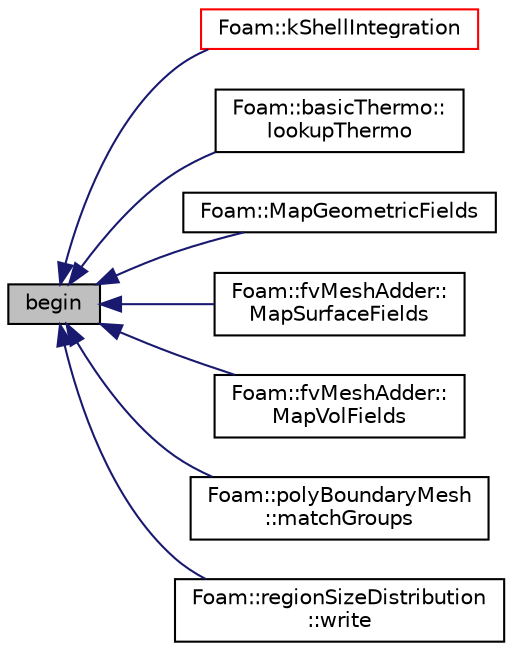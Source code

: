 digraph "begin"
{
  bgcolor="transparent";
  edge [fontname="Helvetica",fontsize="10",labelfontname="Helvetica",labelfontsize="10"];
  node [fontname="Helvetica",fontsize="10",shape=record];
  rankdir="LR";
  Node1 [label="begin",height=0.2,width=0.4,color="black", fillcolor="grey75", style="filled", fontcolor="black"];
  Node1 -> Node2 [dir="back",color="midnightblue",fontsize="10",style="solid",fontname="Helvetica"];
  Node2 [label="Foam::kShellIntegration",height=0.2,width=0.4,color="red",URL="$a10725.html#aec40163ae7e05b5bceffe68aa37ea9ae"];
  Node1 -> Node3 [dir="back",color="midnightblue",fontsize="10",style="solid",fontname="Helvetica"];
  Node3 [label="Foam::basicThermo::\llookupThermo",height=0.2,width=0.4,color="black",URL="$a00124.html#a1a973e5b42d222c61500a0d68386822d"];
  Node1 -> Node4 [dir="back",color="midnightblue",fontsize="10",style="solid",fontname="Helvetica"];
  Node4 [label="Foam::MapGeometricFields",height=0.2,width=0.4,color="black",URL="$a10725.html#a9d3ebd661138caaaf855b4f69a0999be",tooltip="Generic Geometric field mapper. "];
  Node1 -> Node5 [dir="back",color="midnightblue",fontsize="10",style="solid",fontname="Helvetica"];
  Node5 [label="Foam::fvMeshAdder::\lMapSurfaceFields",height=0.2,width=0.4,color="black",URL="$a00877.html#ac922e4c0c5c9f6ad9cca372ef61c0da5",tooltip="Map all surfaceFields of Type. "];
  Node1 -> Node6 [dir="back",color="midnightblue",fontsize="10",style="solid",fontname="Helvetica"];
  Node6 [label="Foam::fvMeshAdder::\lMapVolFields",height=0.2,width=0.4,color="black",URL="$a00877.html#a46a9dc762edc65a8de2d5f8e47dca058",tooltip="Map all volFields of Type. "];
  Node1 -> Node7 [dir="back",color="midnightblue",fontsize="10",style="solid",fontname="Helvetica"];
  Node7 [label="Foam::polyBoundaryMesh\l::matchGroups",height=0.2,width=0.4,color="black",URL="$a01910.html#aeb77e4ba0af6c6a8faab03402a92e43e",tooltip="Match the patches to groups. Returns all the (fully matched) groups. "];
  Node1 -> Node8 [dir="back",color="midnightblue",fontsize="10",style="solid",fontname="Helvetica"];
  Node8 [label="Foam::regionSizeDistribution\l::write",height=0.2,width=0.4,color="black",URL="$a02141.html#aac759501cf6c7895a70eecbef0226ae1",tooltip="Calculate the regionSizeDistribution and write. "];
}
